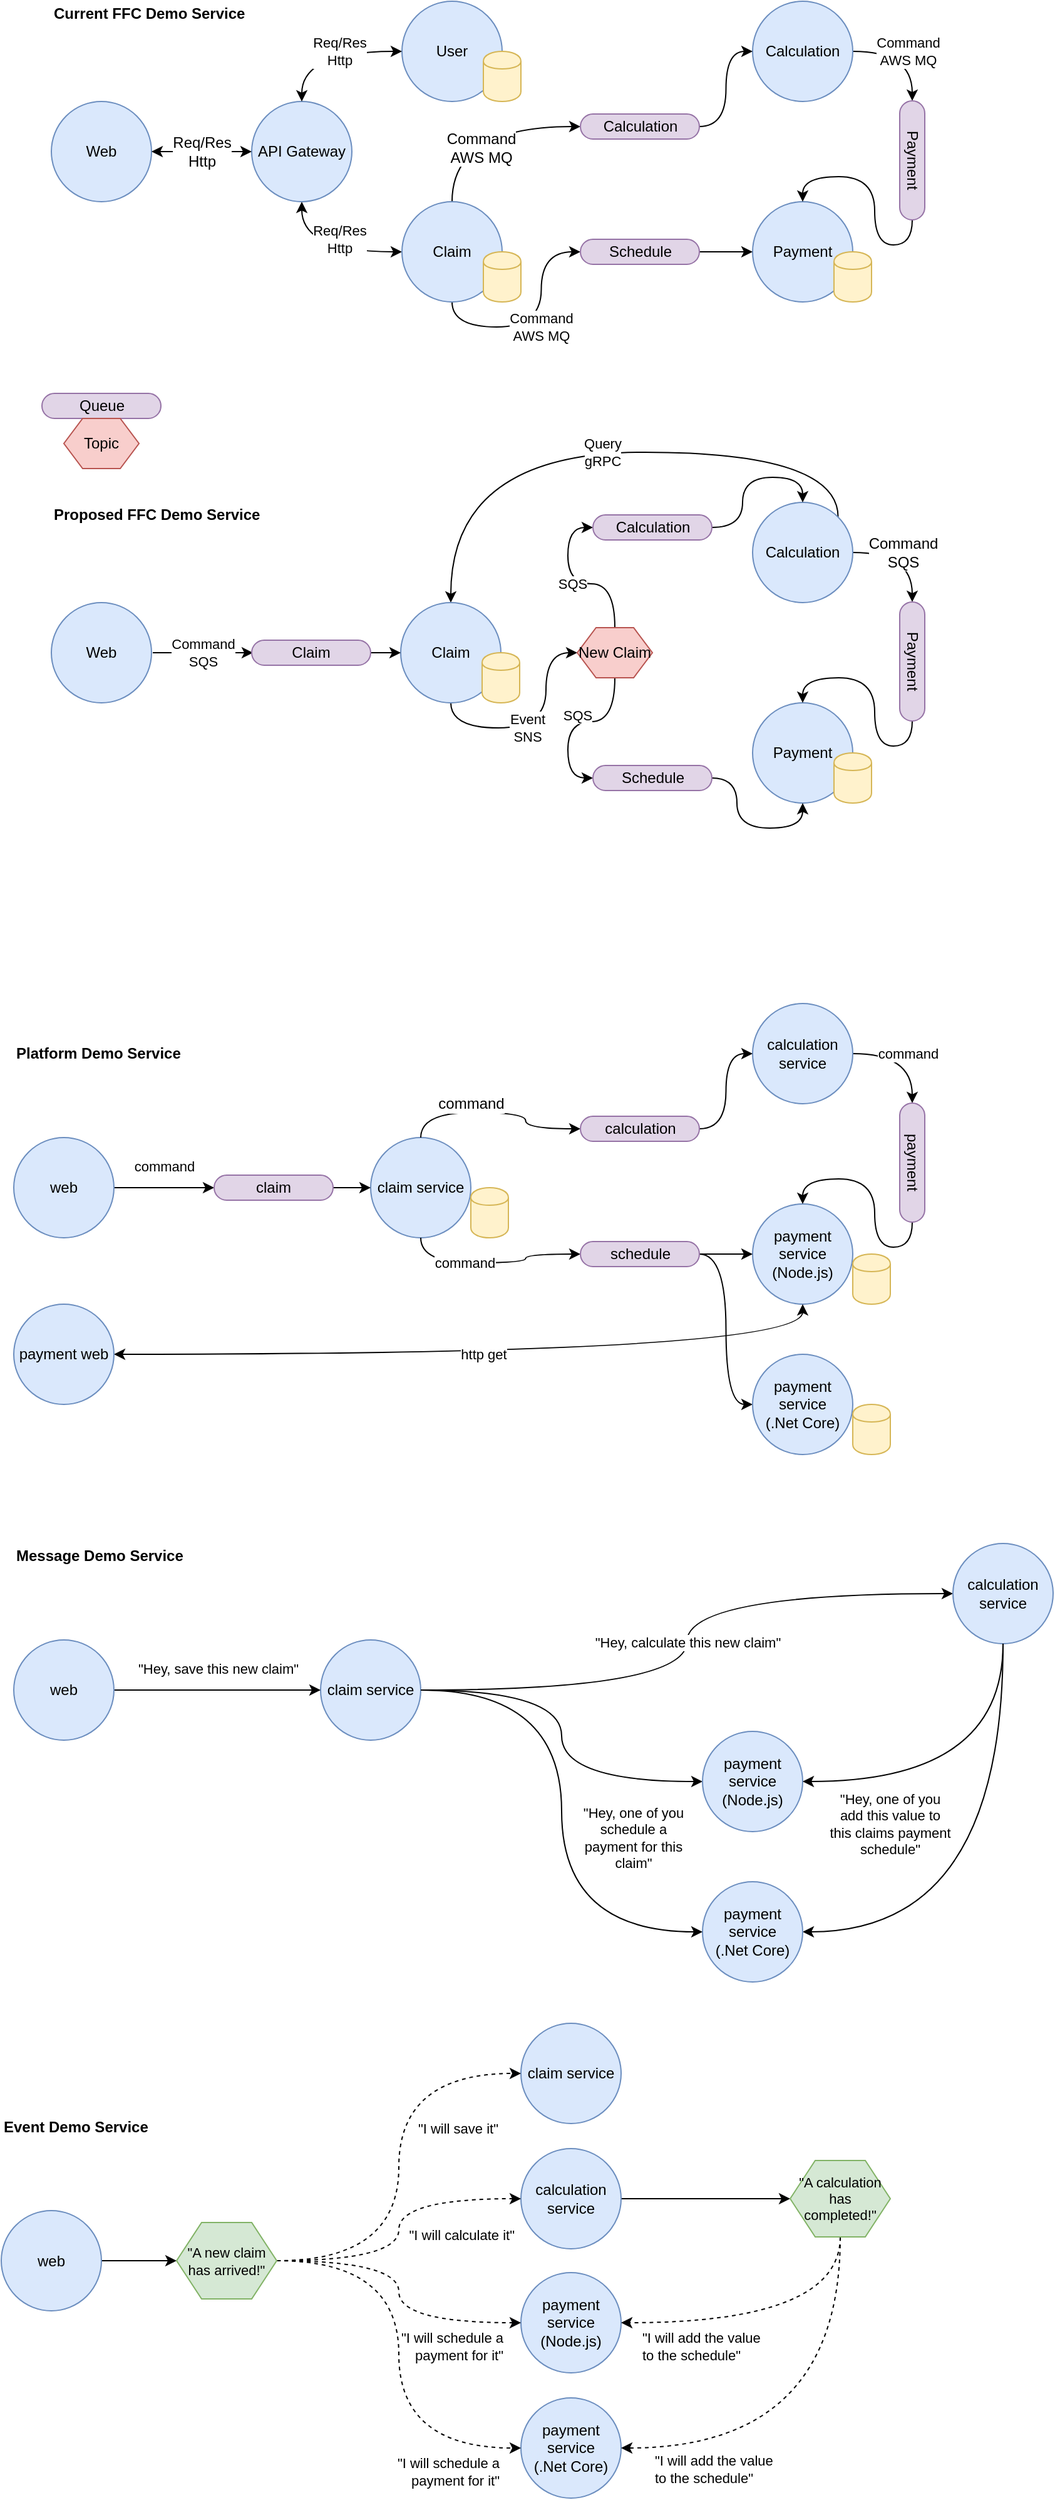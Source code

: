 <mxfile version="13.6.2" type="github">
  <diagram id="79CZyGl81b-DOHCzq7t8" name="Page-1">
    <mxGraphModel dx="1422" dy="762" grid="1" gridSize="10" guides="1" tooltips="1" connect="1" arrows="1" fold="1" page="1" pageScale="1" pageWidth="1169" pageHeight="827" math="0" shadow="0">
      <root>
        <mxCell id="0" />
        <mxCell id="1" parent="0" />
        <mxCell id="eSKMdB9Mh126-QJrYxRr-10" value="claim service" style="ellipse;whiteSpace=wrap;html=1;aspect=fixed;fillColor=#dae8fc;strokeColor=#6c8ebf;" parent="1" vertex="1">
          <mxGeometry x="335" y="947" width="80" height="80" as="geometry" />
        </mxCell>
        <mxCell id="6SA6Cz4rasjYMu8Vp4-Y-1" value="Web" style="ellipse;whiteSpace=wrap;html=1;aspect=fixed;fillColor=#dae8fc;strokeColor=#6c8ebf;" parent="1" vertex="1">
          <mxGeometry x="80" y="120" width="80" height="80" as="geometry" />
        </mxCell>
        <mxCell id="6SA6Cz4rasjYMu8Vp4-Y-14" value="Req/Res&lt;br&gt;Http" style="edgeStyle=orthogonalEdgeStyle;rounded=0;orthogonalLoop=1;jettySize=auto;html=1;exitX=0.5;exitY=1;exitDx=0;exitDy=0;entryX=0;entryY=0.5;entryDx=0;entryDy=0;jumpStyle=none;curved=1;startArrow=classic;startFill=1;" parent="1" source="6SA6Cz4rasjYMu8Vp4-Y-3" target="6SA6Cz4rasjYMu8Vp4-Y-6" edge="1">
          <mxGeometry x="0.167" y="10" relative="1" as="geometry">
            <mxPoint as="offset" />
          </mxGeometry>
        </mxCell>
        <mxCell id="6SA6Cz4rasjYMu8Vp4-Y-3" value="API Gateway" style="ellipse;whiteSpace=wrap;html=1;aspect=fixed;fillColor=#dae8fc;strokeColor=#6c8ebf;" parent="1" vertex="1">
          <mxGeometry x="240" y="120" width="80" height="80" as="geometry" />
        </mxCell>
        <mxCell id="ZEBDfa4W5BbnOJ2MSojY-12" value="Command&lt;br&gt;AWS MQ" style="edgeStyle=orthogonalEdgeStyle;curved=1;jumpStyle=arc;orthogonalLoop=1;jettySize=auto;html=1;exitX=1;exitY=0.5;exitDx=0;exitDy=0;entryX=0;entryY=0.5;entryDx=0;entryDy=0;" parent="1" source="6SA6Cz4rasjYMu8Vp4-Y-4" target="ZEBDfa4W5BbnOJ2MSojY-11" edge="1">
          <mxGeometry relative="1" as="geometry" />
        </mxCell>
        <mxCell id="6SA6Cz4rasjYMu8Vp4-Y-4" value="Calculation" style="ellipse;whiteSpace=wrap;html=1;aspect=fixed;fillColor=#dae8fc;strokeColor=#6c8ebf;" parent="1" vertex="1">
          <mxGeometry x="640" y="40" width="80" height="80" as="geometry" />
        </mxCell>
        <mxCell id="6SA6Cz4rasjYMu8Vp4-Y-5" value="Payment" style="ellipse;whiteSpace=wrap;html=1;aspect=fixed;fillColor=#dae8fc;strokeColor=#6c8ebf;" parent="1" vertex="1">
          <mxGeometry x="640" y="200" width="80" height="80" as="geometry" />
        </mxCell>
        <mxCell id="ZEBDfa4W5BbnOJ2MSojY-4" value="Command&lt;br&gt;AWS MQ" style="edgeStyle=orthogonalEdgeStyle;jumpStyle=arc;orthogonalLoop=1;jettySize=auto;html=1;exitX=0.5;exitY=1;exitDx=0;exitDy=0;entryX=0;entryY=0.5;entryDx=0;entryDy=0;curved=1;" parent="1" source="6SA6Cz4rasjYMu8Vp4-Y-6" target="ZEBDfa4W5BbnOJ2MSojY-6" edge="1">
          <mxGeometry relative="1" as="geometry">
            <mxPoint x="510" y="230" as="targetPoint" />
          </mxGeometry>
        </mxCell>
        <mxCell id="ZEBDfa4W5BbnOJ2MSojY-9" style="edgeStyle=orthogonalEdgeStyle;curved=1;jumpStyle=arc;orthogonalLoop=1;jettySize=auto;html=1;exitX=0.5;exitY=0;exitDx=0;exitDy=0;entryX=0;entryY=0.5;entryDx=0;entryDy=0;" parent="1" source="6SA6Cz4rasjYMu8Vp4-Y-6" target="6SA6Cz4rasjYMu8Vp4-Y-11" edge="1">
          <mxGeometry relative="1" as="geometry" />
        </mxCell>
        <mxCell id="mvozt7myXP1CyJeJYNwe-5" value="Command&lt;br&gt;AWS MQ" style="text;html=1;align=center;verticalAlign=middle;resizable=0;points=[];;labelBackgroundColor=#ffffff;fontColor=#000000;" parent="ZEBDfa4W5BbnOJ2MSojY-9" vertex="1" connectable="0">
          <mxGeometry x="-0.465" y="-23" relative="1" as="geometry">
            <mxPoint as="offset" />
          </mxGeometry>
        </mxCell>
        <mxCell id="6SA6Cz4rasjYMu8Vp4-Y-6" value="Claim" style="ellipse;whiteSpace=wrap;html=1;aspect=fixed;fillColor=#dae8fc;strokeColor=#6c8ebf;" parent="1" vertex="1">
          <mxGeometry x="360" y="200" width="80" height="80" as="geometry" />
        </mxCell>
        <mxCell id="6SA6Cz4rasjYMu8Vp4-Y-7" value="User" style="ellipse;whiteSpace=wrap;html=1;aspect=fixed;fillColor=#dae8fc;strokeColor=#6c8ebf;" parent="1" vertex="1">
          <mxGeometry x="360" y="40" width="80" height="80" as="geometry" />
        </mxCell>
        <mxCell id="6SA6Cz4rasjYMu8Vp4-Y-8" value="" style="shape=cylinder;whiteSpace=wrap;html=1;boundedLbl=1;backgroundOutline=1;fillColor=#fff2cc;strokeColor=#d6b656;" parent="1" vertex="1">
          <mxGeometry x="705" y="240" width="30" height="40" as="geometry" />
        </mxCell>
        <mxCell id="6SA6Cz4rasjYMu8Vp4-Y-9" value="" style="shape=cylinder;whiteSpace=wrap;html=1;boundedLbl=1;backgroundOutline=1;fillColor=#fff2cc;strokeColor=#d6b656;" parent="1" vertex="1">
          <mxGeometry x="425" y="240" width="30" height="40" as="geometry" />
        </mxCell>
        <mxCell id="6SA6Cz4rasjYMu8Vp4-Y-10" value="" style="shape=cylinder;whiteSpace=wrap;html=1;boundedLbl=1;backgroundOutline=1;fillColor=#fff2cc;strokeColor=#d6b656;" parent="1" vertex="1">
          <mxGeometry x="425" y="80" width="30" height="40" as="geometry" />
        </mxCell>
        <mxCell id="ZEBDfa4W5BbnOJ2MSojY-10" style="edgeStyle=orthogonalEdgeStyle;curved=1;jumpStyle=arc;orthogonalLoop=1;jettySize=auto;html=1;exitX=1;exitY=0.5;exitDx=0;exitDy=0;entryX=0;entryY=0.5;entryDx=0;entryDy=0;" parent="1" source="6SA6Cz4rasjYMu8Vp4-Y-11" target="6SA6Cz4rasjYMu8Vp4-Y-4" edge="1">
          <mxGeometry relative="1" as="geometry" />
        </mxCell>
        <mxCell id="6SA6Cz4rasjYMu8Vp4-Y-11" value="Calculation" style="rounded=1;whiteSpace=wrap;html=1;fillColor=#e1d5e7;strokeColor=#9673a6;arcSize=50;rotation=0;" parent="1" vertex="1">
          <mxGeometry x="502.5" y="130" width="95" height="20" as="geometry" />
        </mxCell>
        <mxCell id="6SA6Cz4rasjYMu8Vp4-Y-12" value="" style="endArrow=classic;html=1;exitX=1;exitY=0.5;exitDx=0;exitDy=0;entryX=0;entryY=0.5;entryDx=0;entryDy=0;jumpStyle=none;startArrow=classic;startFill=1;fontColor=#000000;strokeColor=#000000;" parent="1" source="6SA6Cz4rasjYMu8Vp4-Y-1" target="6SA6Cz4rasjYMu8Vp4-Y-3" edge="1">
          <mxGeometry width="50" height="50" relative="1" as="geometry">
            <mxPoint x="80" y="350" as="sourcePoint" />
            <mxPoint x="130" y="300" as="targetPoint" />
          </mxGeometry>
        </mxCell>
        <mxCell id="mvozt7myXP1CyJeJYNwe-1" value="Req/Res&lt;br&gt;Http" style="text;html=1;align=center;verticalAlign=middle;resizable=0;points=[];;labelBackgroundColor=#ffffff;fontColor=#000000;" parent="6SA6Cz4rasjYMu8Vp4-Y-12" vertex="1" connectable="0">
          <mxGeometry x="0.32" relative="1" as="geometry">
            <mxPoint x="-13" as="offset" />
          </mxGeometry>
        </mxCell>
        <mxCell id="6SA6Cz4rasjYMu8Vp4-Y-13" value="Req/Res&lt;br&gt;Http" style="edgeStyle=orthogonalEdgeStyle;rounded=0;orthogonalLoop=1;jettySize=auto;html=1;exitX=0.5;exitY=0;exitDx=0;exitDy=0;entryX=0;entryY=0.5;entryDx=0;entryDy=0;jumpStyle=none;curved=1;startArrow=classic;startFill=1;" parent="1" source="6SA6Cz4rasjYMu8Vp4-Y-3" target="6SA6Cz4rasjYMu8Vp4-Y-7" edge="1">
          <mxGeometry x="0.167" relative="1" as="geometry">
            <mxPoint as="offset" />
          </mxGeometry>
        </mxCell>
        <mxCell id="ZEBDfa4W5BbnOJ2MSojY-8" style="edgeStyle=orthogonalEdgeStyle;jumpStyle=arc;orthogonalLoop=1;jettySize=auto;html=1;exitX=1;exitY=0.5;exitDx=0;exitDy=0;curved=1;" parent="1" source="ZEBDfa4W5BbnOJ2MSojY-6" target="6SA6Cz4rasjYMu8Vp4-Y-5" edge="1">
          <mxGeometry relative="1" as="geometry" />
        </mxCell>
        <mxCell id="ZEBDfa4W5BbnOJ2MSojY-6" value="Schedule" style="rounded=1;whiteSpace=wrap;html=1;fillColor=#e1d5e7;strokeColor=#9673a6;arcSize=50;rotation=0;" parent="1" vertex="1">
          <mxGeometry x="502.5" y="230" width="95" height="20" as="geometry" />
        </mxCell>
        <mxCell id="ZEBDfa4W5BbnOJ2MSojY-13" style="edgeStyle=orthogonalEdgeStyle;curved=1;jumpStyle=arc;orthogonalLoop=1;jettySize=auto;html=1;exitX=1;exitY=0.5;exitDx=0;exitDy=0;entryX=0.5;entryY=0;entryDx=0;entryDy=0;" parent="1" source="ZEBDfa4W5BbnOJ2MSojY-11" target="6SA6Cz4rasjYMu8Vp4-Y-5" edge="1">
          <mxGeometry relative="1" as="geometry" />
        </mxCell>
        <mxCell id="ZEBDfa4W5BbnOJ2MSojY-11" value="Payment" style="rounded=1;whiteSpace=wrap;html=1;fillColor=#e1d5e7;strokeColor=#9673a6;arcSize=50;rotation=90;" parent="1" vertex="1">
          <mxGeometry x="720" y="157" width="95" height="20" as="geometry" />
        </mxCell>
        <mxCell id="ZEBDfa4W5BbnOJ2MSojY-15" value="Current FFC Demo Service" style="text;html=1;strokeColor=none;fillColor=none;align=left;verticalAlign=middle;whiteSpace=wrap;rounded=0;fontStyle=1" parent="1" vertex="1">
          <mxGeometry x="80" y="40" width="200" height="20" as="geometry" />
        </mxCell>
        <mxCell id="mvozt7myXP1CyJeJYNwe-2" value="Command&lt;br&gt;SQS" style="edgeStyle=orthogonalEdgeStyle;curved=1;jumpStyle=arc;orthogonalLoop=1;jettySize=auto;html=1;exitX=1;exitY=0.5;exitDx=0;exitDy=0;strokeColor=#000000;fontColor=#000000;entryX=0;entryY=0.5;entryDx=0;entryDy=0;" parent="1" edge="1">
          <mxGeometry relative="1" as="geometry">
            <mxPoint x="241" y="560" as="targetPoint" />
            <mxPoint x="161" y="560" as="sourcePoint" />
          </mxGeometry>
        </mxCell>
        <mxCell id="ZEBDfa4W5BbnOJ2MSojY-16" value="Web" style="ellipse;whiteSpace=wrap;html=1;aspect=fixed;fillColor=#dae8fc;strokeColor=#6c8ebf;" parent="1" vertex="1">
          <mxGeometry x="80" y="520" width="80" height="80" as="geometry" />
        </mxCell>
        <mxCell id="ZEBDfa4W5BbnOJ2MSojY-19" style="edgeStyle=orthogonalEdgeStyle;curved=1;jumpStyle=arc;orthogonalLoop=1;jettySize=auto;html=1;exitX=1;exitY=0.5;exitDx=0;exitDy=0;entryX=0;entryY=0.5;entryDx=0;entryDy=0;" parent="1" source="ZEBDfa4W5BbnOJ2MSojY-20" target="ZEBDfa4W5BbnOJ2MSojY-36" edge="1">
          <mxGeometry relative="1" as="geometry" />
        </mxCell>
        <mxCell id="mvozt7myXP1CyJeJYNwe-6" value="Command&lt;br&gt;SQS" style="text;html=1;align=center;verticalAlign=middle;resizable=0;points=[];;labelBackgroundColor=#ffffff;fontColor=#000000;" parent="ZEBDfa4W5BbnOJ2MSojY-19" vertex="1" connectable="0">
          <mxGeometry x="-0.209" y="-8" relative="1" as="geometry">
            <mxPoint x="5" y="-8" as="offset" />
          </mxGeometry>
        </mxCell>
        <mxCell id="vAvHgq-_hcIPcLRzZH9O-8" value="Query&lt;br&gt;gRPC" style="edgeStyle=orthogonalEdgeStyle;curved=1;orthogonalLoop=1;jettySize=auto;html=1;exitX=1;exitY=0;exitDx=0;exitDy=0;entryX=0.5;entryY=0;entryDx=0;entryDy=0;" parent="1" source="ZEBDfa4W5BbnOJ2MSojY-20" target="ZEBDfa4W5BbnOJ2MSojY-24" edge="1">
          <mxGeometry relative="1" as="geometry">
            <Array as="points">
              <mxPoint x="708" y="400" />
              <mxPoint x="399" y="400" />
            </Array>
          </mxGeometry>
        </mxCell>
        <mxCell id="ZEBDfa4W5BbnOJ2MSojY-20" value="Calculation" style="ellipse;whiteSpace=wrap;html=1;aspect=fixed;fillColor=#dae8fc;strokeColor=#6c8ebf;" parent="1" vertex="1">
          <mxGeometry x="640" y="440" width="80" height="80" as="geometry" />
        </mxCell>
        <mxCell id="ZEBDfa4W5BbnOJ2MSojY-21" value="Payment" style="ellipse;whiteSpace=wrap;html=1;aspect=fixed;fillColor=#dae8fc;strokeColor=#6c8ebf;" parent="1" vertex="1">
          <mxGeometry x="640" y="600" width="80" height="80" as="geometry" />
        </mxCell>
        <mxCell id="ZEBDfa4W5BbnOJ2MSojY-22" value="Event&lt;br&gt;SNS" style="edgeStyle=orthogonalEdgeStyle;jumpStyle=arc;orthogonalLoop=1;jettySize=auto;html=1;exitX=0.5;exitY=1;exitDx=0;exitDy=0;entryX=0;entryY=0.5;entryDx=0;entryDy=0;curved=1;" parent="1" source="ZEBDfa4W5BbnOJ2MSojY-24" target="vAvHgq-_hcIPcLRzZH9O-2" edge="1">
          <mxGeometry x="-0.105" relative="1" as="geometry">
            <mxPoint x="510" y="630" as="targetPoint" />
            <Array as="points">
              <mxPoint x="399" y="620" />
              <mxPoint x="475" y="620" />
              <mxPoint x="475" y="560" />
            </Array>
            <mxPoint as="offset" />
          </mxGeometry>
        </mxCell>
        <mxCell id="ZEBDfa4W5BbnOJ2MSojY-24" value="Claim" style="ellipse;whiteSpace=wrap;html=1;aspect=fixed;fillColor=#dae8fc;strokeColor=#6c8ebf;" parent="1" vertex="1">
          <mxGeometry x="359" y="520" width="80" height="80" as="geometry" />
        </mxCell>
        <mxCell id="ZEBDfa4W5BbnOJ2MSojY-26" value="" style="shape=cylinder;whiteSpace=wrap;html=1;boundedLbl=1;backgroundOutline=1;fillColor=#fff2cc;strokeColor=#d6b656;" parent="1" vertex="1">
          <mxGeometry x="705" y="640" width="30" height="40" as="geometry" />
        </mxCell>
        <mxCell id="ZEBDfa4W5BbnOJ2MSojY-27" value="" style="shape=cylinder;whiteSpace=wrap;html=1;boundedLbl=1;backgroundOutline=1;fillColor=#fff2cc;strokeColor=#d6b656;" parent="1" vertex="1">
          <mxGeometry x="424" y="560" width="30" height="40" as="geometry" />
        </mxCell>
        <mxCell id="ZEBDfa4W5BbnOJ2MSojY-33" value="SQS" style="edgeStyle=orthogonalEdgeStyle;jumpStyle=arc;orthogonalLoop=1;jettySize=auto;html=1;exitX=0.5;exitY=1;exitDx=0;exitDy=0;curved=1;entryX=0;entryY=0.5;entryDx=0;entryDy=0;" parent="1" source="vAvHgq-_hcIPcLRzZH9O-2" target="ZEBDfa4W5BbnOJ2MSojY-34" edge="1">
          <mxGeometry x="-0.051" y="-5" relative="1" as="geometry">
            <mxPoint as="offset" />
          </mxGeometry>
        </mxCell>
        <mxCell id="mvozt7myXP1CyJeJYNwe-7" value="SQS" style="edgeStyle=orthogonalEdgeStyle;curved=1;jumpStyle=arc;orthogonalLoop=1;jettySize=auto;html=1;exitX=0.5;exitY=0;exitDx=0;exitDy=0;entryX=0;entryY=0.5;entryDx=0;entryDy=0;strokeColor=#000000;fontColor=#000000;" parent="1" source="vAvHgq-_hcIPcLRzZH9O-2" target="vAvHgq-_hcIPcLRzZH9O-6" edge="1">
          <mxGeometry relative="1" as="geometry" />
        </mxCell>
        <mxCell id="vAvHgq-_hcIPcLRzZH9O-5" style="edgeStyle=orthogonalEdgeStyle;orthogonalLoop=1;jettySize=auto;html=1;exitX=1;exitY=0.5;exitDx=0;exitDy=0;entryX=0.5;entryY=1;entryDx=0;entryDy=0;curved=1;" parent="1" source="ZEBDfa4W5BbnOJ2MSojY-34" target="ZEBDfa4W5BbnOJ2MSojY-21" edge="1">
          <mxGeometry relative="1" as="geometry" />
        </mxCell>
        <mxCell id="ZEBDfa4W5BbnOJ2MSojY-34" value="Schedule" style="rounded=1;whiteSpace=wrap;html=1;fillColor=#e1d5e7;strokeColor=#9673a6;arcSize=50;rotation=0;" parent="1" vertex="1">
          <mxGeometry x="512.5" y="650" width="95" height="20" as="geometry" />
        </mxCell>
        <mxCell id="ZEBDfa4W5BbnOJ2MSojY-35" style="edgeStyle=orthogonalEdgeStyle;curved=1;jumpStyle=arc;orthogonalLoop=1;jettySize=auto;html=1;exitX=1;exitY=0.5;exitDx=0;exitDy=0;entryX=0.5;entryY=0;entryDx=0;entryDy=0;" parent="1" source="ZEBDfa4W5BbnOJ2MSojY-36" target="ZEBDfa4W5BbnOJ2MSojY-21" edge="1">
          <mxGeometry relative="1" as="geometry" />
        </mxCell>
        <mxCell id="ZEBDfa4W5BbnOJ2MSojY-36" value="Payment" style="rounded=1;whiteSpace=wrap;html=1;fillColor=#e1d5e7;strokeColor=#9673a6;arcSize=50;rotation=90;" parent="1" vertex="1">
          <mxGeometry x="720" y="557" width="95" height="20" as="geometry" />
        </mxCell>
        <mxCell id="ZEBDfa4W5BbnOJ2MSojY-37" value="Proposed FFC Demo Service" style="text;html=1;strokeColor=none;fillColor=none;align=left;verticalAlign=middle;whiteSpace=wrap;rounded=0;fontStyle=1" parent="1" vertex="1">
          <mxGeometry x="80" y="440" width="200" height="20" as="geometry" />
        </mxCell>
        <mxCell id="mvozt7myXP1CyJeJYNwe-4" style="edgeStyle=orthogonalEdgeStyle;curved=1;jumpStyle=arc;orthogonalLoop=1;jettySize=auto;html=1;exitX=1;exitY=0.5;exitDx=0;exitDy=0;entryX=0;entryY=0.5;entryDx=0;entryDy=0;strokeColor=#000000;fontColor=#000000;" parent="1" source="mvozt7myXP1CyJeJYNwe-3" target="ZEBDfa4W5BbnOJ2MSojY-24" edge="1">
          <mxGeometry relative="1" as="geometry" />
        </mxCell>
        <mxCell id="mvozt7myXP1CyJeJYNwe-3" value="Claim" style="rounded=1;whiteSpace=wrap;html=1;fillColor=#e1d5e7;strokeColor=#9673a6;arcSize=50;rotation=0;" parent="1" vertex="1">
          <mxGeometry x="240" y="550" width="95" height="20" as="geometry" />
        </mxCell>
        <mxCell id="vAvHgq-_hcIPcLRzZH9O-1" value="Queue" style="rounded=1;whiteSpace=wrap;html=1;fillColor=#e1d5e7;strokeColor=#9673a6;arcSize=50;rotation=0;" parent="1" vertex="1">
          <mxGeometry x="72.5" y="353" width="95" height="20" as="geometry" />
        </mxCell>
        <mxCell id="vAvHgq-_hcIPcLRzZH9O-2" value="New Claim" style="shape=hexagon;perimeter=hexagonPerimeter2;whiteSpace=wrap;html=1;fillColor=#f8cecc;strokeColor=#b85450;" parent="1" vertex="1">
          <mxGeometry x="500" y="540" width="60" height="40" as="geometry" />
        </mxCell>
        <mxCell id="vAvHgq-_hcIPcLRzZH9O-3" value="Topic" style="shape=hexagon;perimeter=hexagonPerimeter2;whiteSpace=wrap;html=1;fillColor=#f8cecc;strokeColor=#b85450;" parent="1" vertex="1">
          <mxGeometry x="90" y="373" width="60" height="40" as="geometry" />
        </mxCell>
        <mxCell id="vAvHgq-_hcIPcLRzZH9O-7" style="edgeStyle=orthogonalEdgeStyle;curved=1;orthogonalLoop=1;jettySize=auto;html=1;exitX=1;exitY=0.5;exitDx=0;exitDy=0;" parent="1" source="vAvHgq-_hcIPcLRzZH9O-6" edge="1">
          <mxGeometry relative="1" as="geometry">
            <mxPoint x="680" y="440" as="targetPoint" />
            <Array as="points">
              <mxPoint x="632" y="420" />
              <mxPoint x="680" y="420" />
            </Array>
          </mxGeometry>
        </mxCell>
        <mxCell id="vAvHgq-_hcIPcLRzZH9O-6" value="Calculation" style="rounded=1;whiteSpace=wrap;html=1;fillColor=#e1d5e7;strokeColor=#9673a6;arcSize=50;rotation=0;" parent="1" vertex="1">
          <mxGeometry x="512.5" y="450" width="95" height="20" as="geometry" />
        </mxCell>
        <mxCell id="eSKMdB9Mh126-QJrYxRr-26" value="command " style="edgeStyle=orthogonalEdgeStyle;rounded=0;orthogonalLoop=1;jettySize=auto;html=1;" parent="1" source="eSKMdB9Mh126-QJrYxRr-1" target="eSKMdB9Mh126-QJrYxRr-25" edge="1">
          <mxGeometry y="17" relative="1" as="geometry">
            <mxPoint as="offset" />
          </mxGeometry>
        </mxCell>
        <mxCell id="eSKMdB9Mh126-QJrYxRr-1" value="web" style="ellipse;whiteSpace=wrap;html=1;aspect=fixed;fillColor=#dae8fc;strokeColor=#6c8ebf;" parent="1" vertex="1">
          <mxGeometry x="50" y="947" width="80" height="80" as="geometry" />
        </mxCell>
        <mxCell id="eSKMdB9Mh126-QJrYxRr-4" value="command" style="edgeStyle=orthogonalEdgeStyle;curved=1;jumpStyle=arc;orthogonalLoop=1;jettySize=auto;html=1;exitX=1;exitY=0.5;exitDx=0;exitDy=0;entryX=0;entryY=0.5;entryDx=0;entryDy=0;" parent="1" source="eSKMdB9Mh126-QJrYxRr-5" target="eSKMdB9Mh126-QJrYxRr-23" edge="1">
          <mxGeometry relative="1" as="geometry" />
        </mxCell>
        <mxCell id="eSKMdB9Mh126-QJrYxRr-5" value="calculation service" style="ellipse;whiteSpace=wrap;html=1;aspect=fixed;fillColor=#dae8fc;strokeColor=#6c8ebf;" parent="1" vertex="1">
          <mxGeometry x="640" y="840" width="80" height="80" as="geometry" />
        </mxCell>
        <mxCell id="eSKMdB9Mh126-QJrYxRr-6" value="payment service&lt;br&gt;(Node.js)" style="ellipse;whiteSpace=wrap;html=1;aspect=fixed;fillColor=#dae8fc;strokeColor=#6c8ebf;" parent="1" vertex="1">
          <mxGeometry x="640" y="1000" width="80" height="80" as="geometry" />
        </mxCell>
        <mxCell id="eSKMdB9Mh126-QJrYxRr-7" value="command" style="edgeStyle=orthogonalEdgeStyle;jumpStyle=arc;orthogonalLoop=1;jettySize=auto;html=1;exitX=0.5;exitY=1;exitDx=0;exitDy=0;entryX=0;entryY=0.5;entryDx=0;entryDy=0;curved=1;" parent="1" source="eSKMdB9Mh126-QJrYxRr-10" target="eSKMdB9Mh126-QJrYxRr-21" edge="1">
          <mxGeometry x="-0.288" relative="1" as="geometry">
            <mxPoint x="510" y="1030" as="targetPoint" />
            <mxPoint as="offset" />
          </mxGeometry>
        </mxCell>
        <mxCell id="eSKMdB9Mh126-QJrYxRr-8" style="edgeStyle=orthogonalEdgeStyle;curved=1;jumpStyle=arc;orthogonalLoop=1;jettySize=auto;html=1;exitX=0.5;exitY=0;exitDx=0;exitDy=0;entryX=0;entryY=0.5;entryDx=0;entryDy=0;" parent="1" source="eSKMdB9Mh126-QJrYxRr-10" target="eSKMdB9Mh126-QJrYxRr-16" edge="1">
          <mxGeometry relative="1" as="geometry" />
        </mxCell>
        <mxCell id="eSKMdB9Mh126-QJrYxRr-9" value="command" style="text;html=1;align=center;verticalAlign=middle;resizable=0;points=[];;labelBackgroundColor=#ffffff;fontColor=#000000;" parent="eSKMdB9Mh126-QJrYxRr-8" vertex="1" connectable="0">
          <mxGeometry x="-0.465" y="-23" relative="1" as="geometry">
            <mxPoint x="16.67" y="-30" as="offset" />
          </mxGeometry>
        </mxCell>
        <mxCell id="eSKMdB9Mh126-QJrYxRr-12" value="" style="shape=cylinder;whiteSpace=wrap;html=1;boundedLbl=1;backgroundOutline=1;fillColor=#fff2cc;strokeColor=#d6b656;" parent="1" vertex="1">
          <mxGeometry x="720" y="1040" width="30" height="40" as="geometry" />
        </mxCell>
        <mxCell id="eSKMdB9Mh126-QJrYxRr-13" value="" style="shape=cylinder;whiteSpace=wrap;html=1;boundedLbl=1;backgroundOutline=1;fillColor=#fff2cc;strokeColor=#d6b656;" parent="1" vertex="1">
          <mxGeometry x="415" y="987" width="30" height="40" as="geometry" />
        </mxCell>
        <mxCell id="eSKMdB9Mh126-QJrYxRr-15" style="edgeStyle=orthogonalEdgeStyle;curved=1;jumpStyle=arc;orthogonalLoop=1;jettySize=auto;html=1;exitX=1;exitY=0.5;exitDx=0;exitDy=0;entryX=0;entryY=0.5;entryDx=0;entryDy=0;" parent="1" source="eSKMdB9Mh126-QJrYxRr-16" target="eSKMdB9Mh126-QJrYxRr-5" edge="1">
          <mxGeometry relative="1" as="geometry" />
        </mxCell>
        <mxCell id="eSKMdB9Mh126-QJrYxRr-16" value="calculation" style="rounded=1;whiteSpace=wrap;html=1;fillColor=#e1d5e7;strokeColor=#9673a6;arcSize=50;rotation=0;" parent="1" vertex="1">
          <mxGeometry x="502.5" y="930" width="95" height="20" as="geometry" />
        </mxCell>
        <mxCell id="eSKMdB9Mh126-QJrYxRr-20" style="edgeStyle=orthogonalEdgeStyle;jumpStyle=arc;orthogonalLoop=1;jettySize=auto;html=1;exitX=1;exitY=0.5;exitDx=0;exitDy=0;curved=1;" parent="1" source="eSKMdB9Mh126-QJrYxRr-21" target="eSKMdB9Mh126-QJrYxRr-6" edge="1">
          <mxGeometry relative="1" as="geometry" />
        </mxCell>
        <mxCell id="eSKMdB9Mh126-QJrYxRr-33" style="edgeStyle=orthogonalEdgeStyle;orthogonalLoop=1;jettySize=auto;html=1;entryX=0;entryY=0.5;entryDx=0;entryDy=0;curved=1;" parent="1" source="eSKMdB9Mh126-QJrYxRr-21" target="eSKMdB9Mh126-QJrYxRr-30" edge="1">
          <mxGeometry relative="1" as="geometry" />
        </mxCell>
        <mxCell id="eSKMdB9Mh126-QJrYxRr-21" value="schedule" style="rounded=1;whiteSpace=wrap;html=1;fillColor=#e1d5e7;strokeColor=#9673a6;arcSize=50;rotation=0;" parent="1" vertex="1">
          <mxGeometry x="502.5" y="1030" width="95" height="20" as="geometry" />
        </mxCell>
        <mxCell id="eSKMdB9Mh126-QJrYxRr-22" style="edgeStyle=orthogonalEdgeStyle;curved=1;jumpStyle=arc;orthogonalLoop=1;jettySize=auto;html=1;exitX=1;exitY=0.5;exitDx=0;exitDy=0;entryX=0.5;entryY=0;entryDx=0;entryDy=0;" parent="1" source="eSKMdB9Mh126-QJrYxRr-23" target="eSKMdB9Mh126-QJrYxRr-6" edge="1">
          <mxGeometry relative="1" as="geometry" />
        </mxCell>
        <mxCell id="eSKMdB9Mh126-QJrYxRr-23" value="payment" style="rounded=1;whiteSpace=wrap;html=1;fillColor=#e1d5e7;strokeColor=#9673a6;arcSize=50;rotation=90;" parent="1" vertex="1">
          <mxGeometry x="720" y="957" width="95" height="20" as="geometry" />
        </mxCell>
        <mxCell id="eSKMdB9Mh126-QJrYxRr-24" value="Platform Demo Service" style="text;html=1;strokeColor=none;fillColor=none;align=left;verticalAlign=middle;whiteSpace=wrap;rounded=0;fontStyle=1" parent="1" vertex="1">
          <mxGeometry x="50" y="870" width="200" height="20" as="geometry" />
        </mxCell>
        <mxCell id="eSKMdB9Mh126-QJrYxRr-27" value="" style="edgeStyle=orthogonalEdgeStyle;rounded=0;orthogonalLoop=1;jettySize=auto;html=1;" parent="1" source="eSKMdB9Mh126-QJrYxRr-25" target="eSKMdB9Mh126-QJrYxRr-10" edge="1">
          <mxGeometry relative="1" as="geometry" />
        </mxCell>
        <mxCell id="eSKMdB9Mh126-QJrYxRr-25" value="claim" style="rounded=1;whiteSpace=wrap;html=1;fillColor=#e1d5e7;strokeColor=#9673a6;arcSize=50;rotation=0;" parent="1" vertex="1">
          <mxGeometry x="210" y="977" width="95" height="20" as="geometry" />
        </mxCell>
        <mxCell id="eSKMdB9Mh126-QJrYxRr-29" value="http get" style="edgeStyle=orthogonalEdgeStyle;orthogonalLoop=1;jettySize=auto;html=1;entryX=0.5;entryY=1;entryDx=0;entryDy=0;curved=1;startArrow=classic;startFill=1;" parent="1" source="eSKMdB9Mh126-QJrYxRr-28" target="eSKMdB9Mh126-QJrYxRr-6" edge="1">
          <mxGeometry relative="1" as="geometry">
            <mxPoint x="370" y="1140" as="targetPoint" />
          </mxGeometry>
        </mxCell>
        <mxCell id="eSKMdB9Mh126-QJrYxRr-28" value="payment web" style="ellipse;whiteSpace=wrap;html=1;aspect=fixed;fillColor=#dae8fc;strokeColor=#6c8ebf;" parent="1" vertex="1">
          <mxGeometry x="50" y="1080" width="80" height="80" as="geometry" />
        </mxCell>
        <mxCell id="eSKMdB9Mh126-QJrYxRr-30" value="payment service&lt;br&gt;(.Net Core)" style="ellipse;whiteSpace=wrap;html=1;aspect=fixed;fillColor=#dae8fc;strokeColor=#6c8ebf;" parent="1" vertex="1">
          <mxGeometry x="640" y="1120" width="80" height="80" as="geometry" />
        </mxCell>
        <mxCell id="eSKMdB9Mh126-QJrYxRr-31" value="" style="shape=cylinder;whiteSpace=wrap;html=1;boundedLbl=1;backgroundOutline=1;fillColor=#fff2cc;strokeColor=#d6b656;" parent="1" vertex="1">
          <mxGeometry x="720" y="1160" width="30" height="40" as="geometry" />
        </mxCell>
        <mxCell id="VIoWFmFOxt6bn29Lq37C-26" value="&quot;Hey, calculate this new claim&quot;" style="edgeStyle=orthogonalEdgeStyle;rounded=0;orthogonalLoop=1;jettySize=auto;html=1;entryX=0;entryY=0.5;entryDx=0;entryDy=0;curved=1;" edge="1" parent="1" source="VIoWFmFOxt6bn29Lq37C-1" target="VIoWFmFOxt6bn29Lq37C-5">
          <mxGeometry relative="1" as="geometry" />
        </mxCell>
        <mxCell id="VIoWFmFOxt6bn29Lq37C-54" style="edgeStyle=orthogonalEdgeStyle;curved=1;rounded=0;orthogonalLoop=1;jettySize=auto;html=1;fontSize=11;" edge="1" parent="1" source="VIoWFmFOxt6bn29Lq37C-1" target="VIoWFmFOxt6bn29Lq37C-6">
          <mxGeometry relative="1" as="geometry" />
        </mxCell>
        <mxCell id="VIoWFmFOxt6bn29Lq37C-1" value="claim service" style="ellipse;whiteSpace=wrap;html=1;aspect=fixed;fillColor=#dae8fc;strokeColor=#6c8ebf;" vertex="1" parent="1">
          <mxGeometry x="295" y="1348" width="80" height="80" as="geometry" />
        </mxCell>
        <mxCell id="VIoWFmFOxt6bn29Lq37C-2" value="&quot;Hey, save this new claim&quot;" style="edgeStyle=orthogonalEdgeStyle;rounded=0;orthogonalLoop=1;jettySize=auto;html=1;entryX=0;entryY=0.5;entryDx=0;entryDy=0;" edge="1" parent="1" source="VIoWFmFOxt6bn29Lq37C-3" target="VIoWFmFOxt6bn29Lq37C-1">
          <mxGeometry y="17" relative="1" as="geometry">
            <mxPoint as="offset" />
            <mxPoint x="210" y="1388" as="targetPoint" />
          </mxGeometry>
        </mxCell>
        <mxCell id="VIoWFmFOxt6bn29Lq37C-3" value="web" style="ellipse;whiteSpace=wrap;html=1;aspect=fixed;fillColor=#dae8fc;strokeColor=#6c8ebf;" vertex="1" parent="1">
          <mxGeometry x="50" y="1348" width="80" height="80" as="geometry" />
        </mxCell>
        <mxCell id="VIoWFmFOxt6bn29Lq37C-31" style="edgeStyle=orthogonalEdgeStyle;curved=1;rounded=0;orthogonalLoop=1;jettySize=auto;html=1;exitX=0.5;exitY=1;exitDx=0;exitDy=0;entryX=1;entryY=0.5;entryDx=0;entryDy=0;fontSize=11;" edge="1" parent="1" source="VIoWFmFOxt6bn29Lq37C-5" target="VIoWFmFOxt6bn29Lq37C-24">
          <mxGeometry relative="1" as="geometry" />
        </mxCell>
        <mxCell id="VIoWFmFOxt6bn29Lq37C-5" value="calculation service" style="ellipse;whiteSpace=wrap;html=1;aspect=fixed;fillColor=#dae8fc;strokeColor=#6c8ebf;" vertex="1" parent="1">
          <mxGeometry x="800" y="1271" width="80" height="80" as="geometry" />
        </mxCell>
        <mxCell id="VIoWFmFOxt6bn29Lq37C-6" value="payment service&lt;br&gt;(Node.js)" style="ellipse;whiteSpace=wrap;html=1;aspect=fixed;fillColor=#dae8fc;strokeColor=#6c8ebf;" vertex="1" parent="1">
          <mxGeometry x="600" y="1421" width="80" height="80" as="geometry" />
        </mxCell>
        <mxCell id="VIoWFmFOxt6bn29Lq37C-19" value="Message Demo Service" style="text;html=1;strokeColor=none;fillColor=none;align=left;verticalAlign=middle;whiteSpace=wrap;rounded=0;fontStyle=1" vertex="1" parent="1">
          <mxGeometry x="50" y="1271" width="200" height="20" as="geometry" />
        </mxCell>
        <mxCell id="VIoWFmFOxt6bn29Lq37C-24" value="payment service&lt;br&gt;(.Net Core)" style="ellipse;whiteSpace=wrap;html=1;aspect=fixed;fillColor=#dae8fc;strokeColor=#6c8ebf;" vertex="1" parent="1">
          <mxGeometry x="600" y="1541" width="80" height="80" as="geometry" />
        </mxCell>
        <mxCell id="VIoWFmFOxt6bn29Lq37C-28" value="" style="endArrow=classic;html=1;exitX=1;exitY=0.5;exitDx=0;exitDy=0;entryX=0;entryY=0.5;entryDx=0;entryDy=0;edgeStyle=orthogonalEdgeStyle;curved=1;" edge="1" parent="1" source="VIoWFmFOxt6bn29Lq37C-1" target="VIoWFmFOxt6bn29Lq37C-24">
          <mxGeometry width="50" height="50" relative="1" as="geometry">
            <mxPoint x="520" y="1320" as="sourcePoint" />
            <mxPoint x="570" y="1270" as="targetPoint" />
          </mxGeometry>
        </mxCell>
        <mxCell id="VIoWFmFOxt6bn29Lq37C-29" value="&quot;Hey, one of you schedule a payment for this claim&quot;" style="text;html=1;strokeColor=none;fillColor=none;align=center;verticalAlign=middle;whiteSpace=wrap;rounded=0;fontSize=11;" vertex="1" parent="1">
          <mxGeometry x="500" y="1481" width="90" height="50" as="geometry" />
        </mxCell>
        <mxCell id="VIoWFmFOxt6bn29Lq37C-32" value="&quot;Hey, one of you add this value to this claims payment schedule&quot;" style="text;html=1;strokeColor=none;fillColor=none;align=center;verticalAlign=middle;whiteSpace=wrap;rounded=0;fontSize=11;" vertex="1" parent="1">
          <mxGeometry x="700" y="1470" width="100" height="49" as="geometry" />
        </mxCell>
        <mxCell id="VIoWFmFOxt6bn29Lq37C-30" style="edgeStyle=orthogonalEdgeStyle;curved=1;rounded=0;orthogonalLoop=1;jettySize=auto;html=1;entryX=1;entryY=0.5;entryDx=0;entryDy=0;fontSize=11;exitX=0.5;exitY=1;exitDx=0;exitDy=0;" edge="1" parent="1" source="VIoWFmFOxt6bn29Lq37C-5" target="VIoWFmFOxt6bn29Lq37C-6">
          <mxGeometry relative="1" as="geometry" />
        </mxCell>
        <mxCell id="VIoWFmFOxt6bn29Lq37C-34" value="claim service" style="ellipse;whiteSpace=wrap;html=1;aspect=fixed;fillColor=#dae8fc;strokeColor=#6c8ebf;" vertex="1" parent="1">
          <mxGeometry x="455" y="1654" width="80" height="80" as="geometry" />
        </mxCell>
        <mxCell id="VIoWFmFOxt6bn29Lq37C-53" value="" style="edgeStyle=orthogonalEdgeStyle;curved=1;rounded=0;orthogonalLoop=1;jettySize=auto;html=1;fontSize=11;" edge="1" parent="1" source="VIoWFmFOxt6bn29Lq37C-36" target="VIoWFmFOxt6bn29Lq37C-51">
          <mxGeometry relative="1" as="geometry" />
        </mxCell>
        <mxCell id="VIoWFmFOxt6bn29Lq37C-36" value="web" style="ellipse;whiteSpace=wrap;html=1;aspect=fixed;fillColor=#dae8fc;strokeColor=#6c8ebf;" vertex="1" parent="1">
          <mxGeometry x="40" y="1803.5" width="80" height="80" as="geometry" />
        </mxCell>
        <mxCell id="VIoWFmFOxt6bn29Lq37C-60" style="edgeStyle=orthogonalEdgeStyle;curved=1;rounded=0;orthogonalLoop=1;jettySize=auto;html=1;entryX=0;entryY=0.5;entryDx=0;entryDy=0;fontSize=11;" edge="1" parent="1" source="VIoWFmFOxt6bn29Lq37C-38" target="VIoWFmFOxt6bn29Lq37C-59">
          <mxGeometry relative="1" as="geometry" />
        </mxCell>
        <mxCell id="VIoWFmFOxt6bn29Lq37C-38" value="calculation service" style="ellipse;whiteSpace=wrap;html=1;aspect=fixed;fillColor=#dae8fc;strokeColor=#6c8ebf;" vertex="1" parent="1">
          <mxGeometry x="455" y="1754" width="80" height="80" as="geometry" />
        </mxCell>
        <mxCell id="VIoWFmFOxt6bn29Lq37C-39" value="payment service&lt;br&gt;(Node.js)" style="ellipse;whiteSpace=wrap;html=1;aspect=fixed;fillColor=#dae8fc;strokeColor=#6c8ebf;" vertex="1" parent="1">
          <mxGeometry x="455" y="1853" width="80" height="80" as="geometry" />
        </mxCell>
        <mxCell id="VIoWFmFOxt6bn29Lq37C-42" value="Event Demo Service" style="text;html=1;strokeColor=none;fillColor=none;align=left;verticalAlign=middle;whiteSpace=wrap;rounded=0;fontStyle=1" vertex="1" parent="1">
          <mxGeometry x="40" y="1726.5" width="200" height="20" as="geometry" />
        </mxCell>
        <mxCell id="VIoWFmFOxt6bn29Lq37C-43" value="payment service&lt;br&gt;(.Net Core)" style="ellipse;whiteSpace=wrap;html=1;aspect=fixed;fillColor=#dae8fc;strokeColor=#6c8ebf;" vertex="1" parent="1">
          <mxGeometry x="455" y="1953" width="80" height="80" as="geometry" />
        </mxCell>
        <mxCell id="VIoWFmFOxt6bn29Lq37C-63" style="edgeStyle=orthogonalEdgeStyle;curved=1;rounded=0;orthogonalLoop=1;jettySize=auto;html=1;entryX=0;entryY=0.5;entryDx=0;entryDy=0;fontSize=11;dashed=1;" edge="1" parent="1" source="VIoWFmFOxt6bn29Lq37C-51" target="VIoWFmFOxt6bn29Lq37C-34">
          <mxGeometry relative="1" as="geometry" />
        </mxCell>
        <mxCell id="VIoWFmFOxt6bn29Lq37C-64" style="edgeStyle=orthogonalEdgeStyle;curved=1;rounded=0;orthogonalLoop=1;jettySize=auto;html=1;entryX=0;entryY=0.5;entryDx=0;entryDy=0;dashed=1;fontSize=11;" edge="1" parent="1" source="VIoWFmFOxt6bn29Lq37C-51" target="VIoWFmFOxt6bn29Lq37C-38">
          <mxGeometry relative="1" as="geometry" />
        </mxCell>
        <mxCell id="VIoWFmFOxt6bn29Lq37C-65" style="edgeStyle=orthogonalEdgeStyle;curved=1;rounded=0;orthogonalLoop=1;jettySize=auto;html=1;entryX=0;entryY=0.5;entryDx=0;entryDy=0;dashed=1;fontSize=11;" edge="1" parent="1" source="VIoWFmFOxt6bn29Lq37C-51" target="VIoWFmFOxt6bn29Lq37C-39">
          <mxGeometry relative="1" as="geometry" />
        </mxCell>
        <mxCell id="VIoWFmFOxt6bn29Lq37C-66" style="edgeStyle=orthogonalEdgeStyle;curved=1;rounded=0;orthogonalLoop=1;jettySize=auto;html=1;entryX=0;entryY=0.5;entryDx=0;entryDy=0;dashed=1;fontSize=11;" edge="1" parent="1" source="VIoWFmFOxt6bn29Lq37C-51" target="VIoWFmFOxt6bn29Lq37C-43">
          <mxGeometry relative="1" as="geometry" />
        </mxCell>
        <mxCell id="VIoWFmFOxt6bn29Lq37C-51" value="&quot;A new claim has arrived!&quot;" style="shape=hexagon;perimeter=hexagonPerimeter2;whiteSpace=wrap;html=1;fixedSize=1;fontSize=11;fillColor=#d5e8d4;strokeColor=#82b366;" vertex="1" parent="1">
          <mxGeometry x="180" y="1813" width="80" height="61" as="geometry" />
        </mxCell>
        <mxCell id="VIoWFmFOxt6bn29Lq37C-55" value="&quot;I will save it&quot;" style="text;html=1;strokeColor=none;fillColor=none;align=right;verticalAlign=middle;whiteSpace=wrap;rounded=0;fontSize=11;" vertex="1" parent="1">
          <mxGeometry x="354" y="1726.5" width="85" height="23" as="geometry" />
        </mxCell>
        <mxCell id="VIoWFmFOxt6bn29Lq37C-56" value="&quot;I will calculate it&quot;" style="text;html=1;strokeColor=none;fillColor=none;align=right;verticalAlign=middle;whiteSpace=wrap;rounded=0;fontSize=11;" vertex="1" parent="1">
          <mxGeometry x="359" y="1811" width="92.5" height="23" as="geometry" />
        </mxCell>
        <mxCell id="VIoWFmFOxt6bn29Lq37C-57" value="&quot;I will schedule a payment for it&quot;" style="text;html=1;strokeColor=none;fillColor=none;align=right;verticalAlign=middle;whiteSpace=wrap;rounded=0;fontSize=11;" vertex="1" parent="1">
          <mxGeometry x="350.25" y="1900" width="92.5" height="23" as="geometry" />
        </mxCell>
        <mxCell id="VIoWFmFOxt6bn29Lq37C-58" value="&quot;I will schedule a payment for it&quot;" style="text;html=1;strokeColor=none;fillColor=none;align=right;verticalAlign=middle;whiteSpace=wrap;rounded=0;fontSize=11;" vertex="1" parent="1">
          <mxGeometry x="346.5" y="2000" width="92.5" height="23" as="geometry" />
        </mxCell>
        <mxCell id="VIoWFmFOxt6bn29Lq37C-67" style="edgeStyle=orthogonalEdgeStyle;curved=1;rounded=0;orthogonalLoop=1;jettySize=auto;html=1;entryX=1;entryY=0.5;entryDx=0;entryDy=0;dashed=1;fontSize=11;exitX=0.5;exitY=1;exitDx=0;exitDy=0;" edge="1" parent="1" source="VIoWFmFOxt6bn29Lq37C-59" target="VIoWFmFOxt6bn29Lq37C-39">
          <mxGeometry relative="1" as="geometry" />
        </mxCell>
        <mxCell id="VIoWFmFOxt6bn29Lq37C-68" style="edgeStyle=orthogonalEdgeStyle;curved=1;rounded=0;orthogonalLoop=1;jettySize=auto;html=1;entryX=1;entryY=0.5;entryDx=0;entryDy=0;dashed=1;fontSize=11;exitX=0.5;exitY=1;exitDx=0;exitDy=0;" edge="1" parent="1" source="VIoWFmFOxt6bn29Lq37C-59" target="VIoWFmFOxt6bn29Lq37C-43">
          <mxGeometry relative="1" as="geometry" />
        </mxCell>
        <mxCell id="VIoWFmFOxt6bn29Lq37C-59" value="&quot;A calculation has completed!&quot;" style="shape=hexagon;perimeter=hexagonPerimeter2;whiteSpace=wrap;html=1;fixedSize=1;fontSize=11;fillColor=#d5e8d4;strokeColor=#82b366;" vertex="1" parent="1">
          <mxGeometry x="670" y="1763.5" width="80" height="61" as="geometry" />
        </mxCell>
        <mxCell id="VIoWFmFOxt6bn29Lq37C-61" value="&quot;I will add the value to the schedule&quot;" style="text;html=1;strokeColor=none;fillColor=none;align=left;verticalAlign=middle;whiteSpace=wrap;rounded=0;fontSize=11;" vertex="1" parent="1">
          <mxGeometry x="550" y="1898.25" width="105" height="26.5" as="geometry" />
        </mxCell>
        <mxCell id="VIoWFmFOxt6bn29Lq37C-62" value="&quot;I will add the value to the schedule&quot;" style="text;html=1;strokeColor=none;fillColor=none;align=left;verticalAlign=middle;whiteSpace=wrap;rounded=0;fontSize=11;" vertex="1" parent="1">
          <mxGeometry x="560" y="1996.5" width="105" height="26.5" as="geometry" />
        </mxCell>
      </root>
    </mxGraphModel>
  </diagram>
</mxfile>
